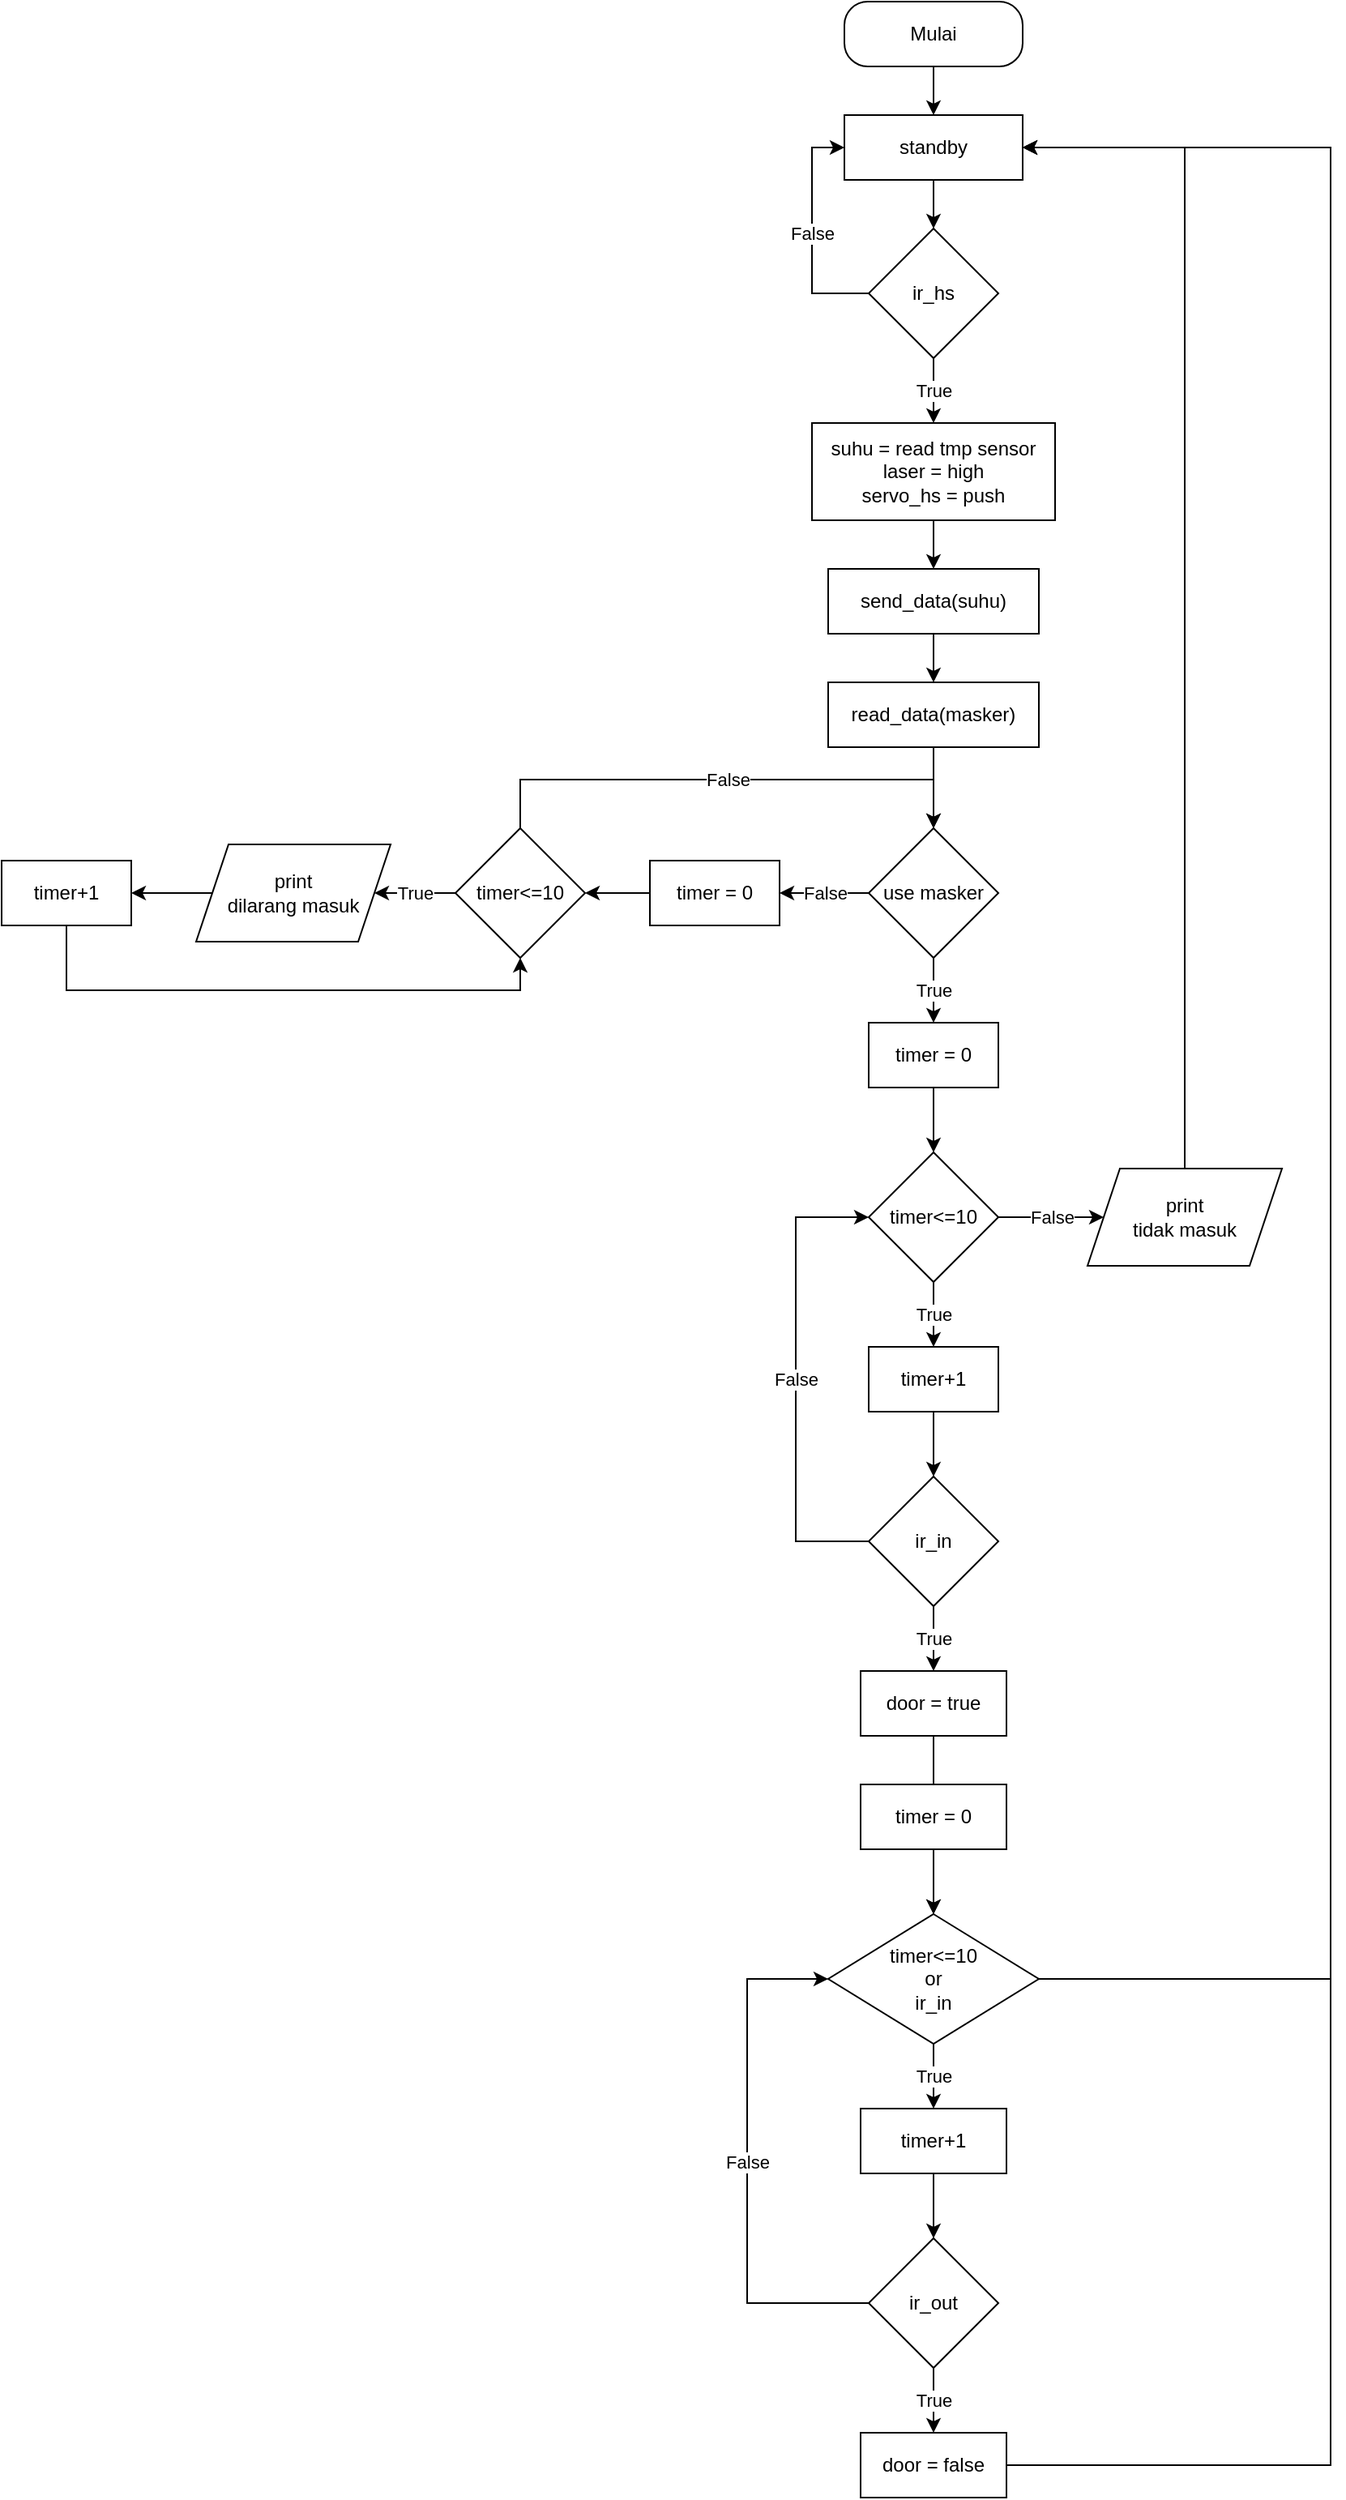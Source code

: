 <mxfile version="16.5.1" type="device"><diagram id="vxVmdWLvEp5hByVT1CUK" name="Page-1"><mxGraphModel dx="1888" dy="641" grid="1" gridSize="10" guides="1" tooltips="1" connect="1" arrows="1" fold="1" page="1" pageScale="1" pageWidth="850" pageHeight="1100" math="0" shadow="0"><root><mxCell id="0"/><mxCell id="1" parent="0"/><mxCell id="doK7ji79Xu9PYvUGI5fy-7" style="edgeStyle=orthogonalEdgeStyle;rounded=0;orthogonalLoop=1;jettySize=auto;html=1;exitX=0.5;exitY=1;exitDx=0;exitDy=0;entryX=0.5;entryY=0;entryDx=0;entryDy=0;" edge="1" parent="1" source="doK7ji79Xu9PYvUGI5fy-1" target="doK7ji79Xu9PYvUGI5fy-2"><mxGeometry relative="1" as="geometry"/></mxCell><mxCell id="doK7ji79Xu9PYvUGI5fy-1" value="Mulai" style="rounded=1;whiteSpace=wrap;html=1;arcSize=36;" vertex="1" parent="1"><mxGeometry x="370" y="40" width="110" height="40" as="geometry"/></mxCell><mxCell id="doK7ji79Xu9PYvUGI5fy-8" style="edgeStyle=orthogonalEdgeStyle;rounded=0;orthogonalLoop=1;jettySize=auto;html=1;exitX=0.5;exitY=1;exitDx=0;exitDy=0;entryX=0.5;entryY=0;entryDx=0;entryDy=0;" edge="1" parent="1" source="doK7ji79Xu9PYvUGI5fy-2" target="doK7ji79Xu9PYvUGI5fy-3"><mxGeometry relative="1" as="geometry"/></mxCell><mxCell id="doK7ji79Xu9PYvUGI5fy-2" value="standby" style="rounded=0;whiteSpace=wrap;html=1;" vertex="1" parent="1"><mxGeometry x="370" y="110" width="110" height="40" as="geometry"/></mxCell><mxCell id="doK7ji79Xu9PYvUGI5fy-9" value="True" style="edgeStyle=orthogonalEdgeStyle;rounded=0;orthogonalLoop=1;jettySize=auto;html=1;exitX=0.5;exitY=1;exitDx=0;exitDy=0;entryX=0.5;entryY=0;entryDx=0;entryDy=0;" edge="1" parent="1" source="doK7ji79Xu9PYvUGI5fy-3" target="doK7ji79Xu9PYvUGI5fy-4"><mxGeometry relative="1" as="geometry"/></mxCell><mxCell id="doK7ji79Xu9PYvUGI5fy-10" value="False" style="edgeStyle=orthogonalEdgeStyle;rounded=0;orthogonalLoop=1;jettySize=auto;html=1;exitX=0;exitY=0.5;exitDx=0;exitDy=0;entryX=0;entryY=0.5;entryDx=0;entryDy=0;" edge="1" parent="1" source="doK7ji79Xu9PYvUGI5fy-3" target="doK7ji79Xu9PYvUGI5fy-2"><mxGeometry relative="1" as="geometry"/></mxCell><mxCell id="doK7ji79Xu9PYvUGI5fy-3" value="ir_hs" style="rhombus;whiteSpace=wrap;html=1;" vertex="1" parent="1"><mxGeometry x="385" y="180" width="80" height="80" as="geometry"/></mxCell><mxCell id="doK7ji79Xu9PYvUGI5fy-11" style="edgeStyle=orthogonalEdgeStyle;rounded=0;orthogonalLoop=1;jettySize=auto;html=1;exitX=0.5;exitY=1;exitDx=0;exitDy=0;entryX=0.5;entryY=0;entryDx=0;entryDy=0;" edge="1" parent="1" source="doK7ji79Xu9PYvUGI5fy-4" target="doK7ji79Xu9PYvUGI5fy-5"><mxGeometry relative="1" as="geometry"/></mxCell><mxCell id="doK7ji79Xu9PYvUGI5fy-4" value="suhu = read tmp sensor&lt;br&gt;laser = high&lt;br&gt;servo_hs = push" style="rounded=0;whiteSpace=wrap;html=1;" vertex="1" parent="1"><mxGeometry x="350" y="300" width="150" height="60" as="geometry"/></mxCell><mxCell id="doK7ji79Xu9PYvUGI5fy-13" value="" style="edgeStyle=orthogonalEdgeStyle;rounded=0;orthogonalLoop=1;jettySize=auto;html=1;" edge="1" parent="1" source="doK7ji79Xu9PYvUGI5fy-5" target="doK7ji79Xu9PYvUGI5fy-12"><mxGeometry relative="1" as="geometry"/></mxCell><mxCell id="doK7ji79Xu9PYvUGI5fy-5" value="send_data(suhu)" style="rounded=0;whiteSpace=wrap;html=1;" vertex="1" parent="1"><mxGeometry x="360" y="390" width="130" height="40" as="geometry"/></mxCell><mxCell id="doK7ji79Xu9PYvUGI5fy-15" value="" style="edgeStyle=orthogonalEdgeStyle;rounded=0;orthogonalLoop=1;jettySize=auto;html=1;" edge="1" parent="1" source="doK7ji79Xu9PYvUGI5fy-12" target="doK7ji79Xu9PYvUGI5fy-14"><mxGeometry relative="1" as="geometry"/></mxCell><mxCell id="doK7ji79Xu9PYvUGI5fy-12" value="read_data(masker)" style="rounded=0;whiteSpace=wrap;html=1;" vertex="1" parent="1"><mxGeometry x="360" y="460" width="130" height="40" as="geometry"/></mxCell><mxCell id="doK7ji79Xu9PYvUGI5fy-21" value="False" style="edgeStyle=orthogonalEdgeStyle;rounded=0;orthogonalLoop=1;jettySize=auto;html=1;" edge="1" parent="1" source="doK7ji79Xu9PYvUGI5fy-14" target="doK7ji79Xu9PYvUGI5fy-19"><mxGeometry relative="1" as="geometry"/></mxCell><mxCell id="doK7ji79Xu9PYvUGI5fy-34" value="True" style="edgeStyle=orthogonalEdgeStyle;rounded=0;orthogonalLoop=1;jettySize=auto;html=1;" edge="1" parent="1" source="doK7ji79Xu9PYvUGI5fy-14" target="doK7ji79Xu9PYvUGI5fy-33"><mxGeometry relative="1" as="geometry"/></mxCell><mxCell id="doK7ji79Xu9PYvUGI5fy-14" value="use masker" style="rhombus;whiteSpace=wrap;html=1;" vertex="1" parent="1"><mxGeometry x="385" y="550" width="80" height="80" as="geometry"/></mxCell><mxCell id="doK7ji79Xu9PYvUGI5fy-31" value="True" style="edgeStyle=orthogonalEdgeStyle;rounded=0;orthogonalLoop=1;jettySize=auto;html=1;" edge="1" parent="1" source="doK7ji79Xu9PYvUGI5fy-16" target="doK7ji79Xu9PYvUGI5fy-29"><mxGeometry relative="1" as="geometry"/></mxCell><mxCell id="doK7ji79Xu9PYvUGI5fy-38" value="False" style="edgeStyle=orthogonalEdgeStyle;rounded=0;orthogonalLoop=1;jettySize=auto;html=1;exitX=0;exitY=0.5;exitDx=0;exitDy=0;entryX=0;entryY=0.5;entryDx=0;entryDy=0;" edge="1" parent="1" source="doK7ji79Xu9PYvUGI5fy-16" target="doK7ji79Xu9PYvUGI5fy-36"><mxGeometry relative="1" as="geometry"><Array as="points"><mxPoint x="340" y="990"/><mxPoint x="340" y="790"/></Array></mxGeometry></mxCell><mxCell id="doK7ji79Xu9PYvUGI5fy-16" value="ir_in" style="rhombus;whiteSpace=wrap;html=1;" vertex="1" parent="1"><mxGeometry x="385" y="950" width="80" height="80" as="geometry"/></mxCell><mxCell id="doK7ji79Xu9PYvUGI5fy-27" value="" style="edgeStyle=orthogonalEdgeStyle;rounded=0;orthogonalLoop=1;jettySize=auto;html=1;" edge="1" parent="1" source="doK7ji79Xu9PYvUGI5fy-18" target="doK7ji79Xu9PYvUGI5fy-20"><mxGeometry relative="1" as="geometry"/></mxCell><mxCell id="doK7ji79Xu9PYvUGI5fy-18" value="print&lt;br&gt;dilarang masuk" style="shape=parallelogram;perimeter=parallelogramPerimeter;whiteSpace=wrap;html=1;fixedSize=1;" vertex="1" parent="1"><mxGeometry x="-30" y="560" width="120" height="60" as="geometry"/></mxCell><mxCell id="doK7ji79Xu9PYvUGI5fy-24" value="" style="edgeStyle=orthogonalEdgeStyle;rounded=0;orthogonalLoop=1;jettySize=auto;html=1;" edge="1" parent="1" source="doK7ji79Xu9PYvUGI5fy-19" target="doK7ji79Xu9PYvUGI5fy-23"><mxGeometry relative="1" as="geometry"/></mxCell><mxCell id="doK7ji79Xu9PYvUGI5fy-19" value="timer = 0" style="rounded=0;whiteSpace=wrap;html=1;" vertex="1" parent="1"><mxGeometry x="250" y="570" width="80" height="40" as="geometry"/></mxCell><mxCell id="doK7ji79Xu9PYvUGI5fy-28" style="edgeStyle=orthogonalEdgeStyle;rounded=0;orthogonalLoop=1;jettySize=auto;html=1;exitX=0.5;exitY=1;exitDx=0;exitDy=0;entryX=0.5;entryY=1;entryDx=0;entryDy=0;" edge="1" parent="1" source="doK7ji79Xu9PYvUGI5fy-20" target="doK7ji79Xu9PYvUGI5fy-23"><mxGeometry relative="1" as="geometry"><Array as="points"><mxPoint x="-110" y="650"/><mxPoint x="170" y="650"/></Array></mxGeometry></mxCell><mxCell id="doK7ji79Xu9PYvUGI5fy-20" value="timer+1" style="rounded=0;whiteSpace=wrap;html=1;" vertex="1" parent="1"><mxGeometry x="-150" y="570" width="80" height="40" as="geometry"/></mxCell><mxCell id="doK7ji79Xu9PYvUGI5fy-25" value="True" style="edgeStyle=orthogonalEdgeStyle;rounded=0;orthogonalLoop=1;jettySize=auto;html=1;" edge="1" parent="1" source="doK7ji79Xu9PYvUGI5fy-23" target="doK7ji79Xu9PYvUGI5fy-18"><mxGeometry relative="1" as="geometry"/></mxCell><mxCell id="doK7ji79Xu9PYvUGI5fy-26" value="False" style="edgeStyle=orthogonalEdgeStyle;rounded=0;orthogonalLoop=1;jettySize=auto;html=1;exitX=0.5;exitY=0;exitDx=0;exitDy=0;entryX=0.5;entryY=0;entryDx=0;entryDy=0;" edge="1" parent="1" source="doK7ji79Xu9PYvUGI5fy-23" target="doK7ji79Xu9PYvUGI5fy-14"><mxGeometry relative="1" as="geometry"><Array as="points"><mxPoint x="170" y="520"/><mxPoint x="425" y="520"/></Array></mxGeometry></mxCell><mxCell id="doK7ji79Xu9PYvUGI5fy-23" value="timer&amp;lt;=10" style="rhombus;whiteSpace=wrap;html=1;" vertex="1" parent="1"><mxGeometry x="130" y="550" width="80" height="80" as="geometry"/></mxCell><mxCell id="doK7ji79Xu9PYvUGI5fy-53" value="" style="edgeStyle=orthogonalEdgeStyle;rounded=0;orthogonalLoop=1;jettySize=auto;html=1;" edge="1" parent="1" source="doK7ji79Xu9PYvUGI5fy-29" target="doK7ji79Xu9PYvUGI5fy-51"><mxGeometry relative="1" as="geometry"/></mxCell><mxCell id="doK7ji79Xu9PYvUGI5fy-29" value="door = true" style="rounded=0;whiteSpace=wrap;html=1;" vertex="1" parent="1"><mxGeometry x="380" y="1070" width="90" height="40" as="geometry"/></mxCell><mxCell id="doK7ji79Xu9PYvUGI5fy-37" value="" style="edgeStyle=orthogonalEdgeStyle;rounded=0;orthogonalLoop=1;jettySize=auto;html=1;" edge="1" parent="1" source="doK7ji79Xu9PYvUGI5fy-33" target="doK7ji79Xu9PYvUGI5fy-36"><mxGeometry relative="1" as="geometry"/></mxCell><mxCell id="doK7ji79Xu9PYvUGI5fy-33" value="timer = 0" style="rounded=0;whiteSpace=wrap;html=1;" vertex="1" parent="1"><mxGeometry x="385" y="670" width="80" height="40" as="geometry"/></mxCell><mxCell id="doK7ji79Xu9PYvUGI5fy-46" value="False" style="edgeStyle=orthogonalEdgeStyle;rounded=0;orthogonalLoop=1;jettySize=auto;html=1;" edge="1" parent="1" source="doK7ji79Xu9PYvUGI5fy-36" target="doK7ji79Xu9PYvUGI5fy-43"><mxGeometry relative="1" as="geometry"/></mxCell><mxCell id="doK7ji79Xu9PYvUGI5fy-55" value="True" style="edgeStyle=orthogonalEdgeStyle;rounded=0;orthogonalLoop=1;jettySize=auto;html=1;" edge="1" parent="1" source="doK7ji79Xu9PYvUGI5fy-36" target="doK7ji79Xu9PYvUGI5fy-54"><mxGeometry relative="1" as="geometry"/></mxCell><mxCell id="doK7ji79Xu9PYvUGI5fy-36" value="timer&amp;lt;=10" style="rhombus;whiteSpace=wrap;html=1;" vertex="1" parent="1"><mxGeometry x="385" y="750" width="80" height="80" as="geometry"/></mxCell><mxCell id="doK7ji79Xu9PYvUGI5fy-45" style="edgeStyle=orthogonalEdgeStyle;rounded=0;orthogonalLoop=1;jettySize=auto;html=1;exitX=0.5;exitY=0;exitDx=0;exitDy=0;entryX=1;entryY=0.5;entryDx=0;entryDy=0;" edge="1" parent="1" source="doK7ji79Xu9PYvUGI5fy-43" target="doK7ji79Xu9PYvUGI5fy-2"><mxGeometry relative="1" as="geometry"/></mxCell><mxCell id="doK7ji79Xu9PYvUGI5fy-43" value="print&lt;br&gt;tidak masuk" style="shape=parallelogram;perimeter=parallelogramPerimeter;whiteSpace=wrap;html=1;fixedSize=1;" vertex="1" parent="1"><mxGeometry x="520" y="760" width="120" height="60" as="geometry"/></mxCell><mxCell id="doK7ji79Xu9PYvUGI5fy-62" value="True" style="edgeStyle=orthogonalEdgeStyle;rounded=0;orthogonalLoop=1;jettySize=auto;html=1;" edge="1" parent="1" source="doK7ji79Xu9PYvUGI5fy-47" target="doK7ji79Xu9PYvUGI5fy-61"><mxGeometry relative="1" as="geometry"/></mxCell><mxCell id="doK7ji79Xu9PYvUGI5fy-64" value="False" style="edgeStyle=orthogonalEdgeStyle;rounded=0;orthogonalLoop=1;jettySize=auto;html=1;exitX=0;exitY=0.5;exitDx=0;exitDy=0;entryX=0;entryY=0.5;entryDx=0;entryDy=0;" edge="1" parent="1" source="doK7ji79Xu9PYvUGI5fy-47" target="doK7ji79Xu9PYvUGI5fy-51"><mxGeometry relative="1" as="geometry"><Array as="points"><mxPoint x="310" y="1460"/><mxPoint x="310" y="1260"/></Array></mxGeometry></mxCell><mxCell id="doK7ji79Xu9PYvUGI5fy-47" value="ir_out" style="rhombus;whiteSpace=wrap;html=1;" vertex="1" parent="1"><mxGeometry x="385" y="1420" width="80" height="80" as="geometry"/></mxCell><mxCell id="doK7ji79Xu9PYvUGI5fy-48" value="" style="edgeStyle=orthogonalEdgeStyle;rounded=0;orthogonalLoop=1;jettySize=auto;html=1;" edge="1" parent="1" source="doK7ji79Xu9PYvUGI5fy-49" target="doK7ji79Xu9PYvUGI5fy-51"><mxGeometry relative="1" as="geometry"/></mxCell><mxCell id="doK7ji79Xu9PYvUGI5fy-49" value="timer = 0" style="rounded=0;whiteSpace=wrap;html=1;" vertex="1" parent="1"><mxGeometry x="380" y="1140" width="90" height="40" as="geometry"/></mxCell><mxCell id="doK7ji79Xu9PYvUGI5fy-59" value="True" style="edgeStyle=orthogonalEdgeStyle;rounded=0;orthogonalLoop=1;jettySize=auto;html=1;" edge="1" parent="1" source="doK7ji79Xu9PYvUGI5fy-51" target="doK7ji79Xu9PYvUGI5fy-57"><mxGeometry relative="1" as="geometry"/></mxCell><mxCell id="doK7ji79Xu9PYvUGI5fy-66" style="edgeStyle=orthogonalEdgeStyle;rounded=0;orthogonalLoop=1;jettySize=auto;html=1;exitX=1;exitY=0.5;exitDx=0;exitDy=0;entryX=1;entryY=0.5;entryDx=0;entryDy=0;" edge="1" parent="1" source="doK7ji79Xu9PYvUGI5fy-51" target="doK7ji79Xu9PYvUGI5fy-2"><mxGeometry relative="1" as="geometry"><Array as="points"><mxPoint x="670" y="1260"/><mxPoint x="670" y="130"/></Array></mxGeometry></mxCell><mxCell id="doK7ji79Xu9PYvUGI5fy-51" value="timer&amp;lt;=10&lt;br&gt;or&lt;br&gt;ir_in" style="rhombus;whiteSpace=wrap;html=1;" vertex="1" parent="1"><mxGeometry x="360" y="1220" width="130" height="80" as="geometry"/></mxCell><mxCell id="doK7ji79Xu9PYvUGI5fy-56" value="" style="edgeStyle=orthogonalEdgeStyle;rounded=0;orthogonalLoop=1;jettySize=auto;html=1;" edge="1" parent="1" source="doK7ji79Xu9PYvUGI5fy-54" target="doK7ji79Xu9PYvUGI5fy-16"><mxGeometry relative="1" as="geometry"/></mxCell><mxCell id="doK7ji79Xu9PYvUGI5fy-54" value="timer+1" style="rounded=0;whiteSpace=wrap;html=1;" vertex="1" parent="1"><mxGeometry x="385" y="870" width="80" height="40" as="geometry"/></mxCell><mxCell id="doK7ji79Xu9PYvUGI5fy-60" value="" style="edgeStyle=orthogonalEdgeStyle;rounded=0;orthogonalLoop=1;jettySize=auto;html=1;" edge="1" parent="1" source="doK7ji79Xu9PYvUGI5fy-57" target="doK7ji79Xu9PYvUGI5fy-47"><mxGeometry relative="1" as="geometry"/></mxCell><mxCell id="doK7ji79Xu9PYvUGI5fy-57" value="timer+1" style="rounded=0;whiteSpace=wrap;html=1;" vertex="1" parent="1"><mxGeometry x="380" y="1340" width="90" height="40" as="geometry"/></mxCell><mxCell id="doK7ji79Xu9PYvUGI5fy-67" style="edgeStyle=orthogonalEdgeStyle;rounded=0;orthogonalLoop=1;jettySize=auto;html=1;exitX=1;exitY=0.5;exitDx=0;exitDy=0;entryX=1;entryY=0.5;entryDx=0;entryDy=0;" edge="1" parent="1" source="doK7ji79Xu9PYvUGI5fy-61" target="doK7ji79Xu9PYvUGI5fy-2"><mxGeometry relative="1" as="geometry"><Array as="points"><mxPoint x="670" y="1560"/><mxPoint x="670" y="130"/></Array></mxGeometry></mxCell><mxCell id="doK7ji79Xu9PYvUGI5fy-61" value="door = false" style="rounded=0;whiteSpace=wrap;html=1;" vertex="1" parent="1"><mxGeometry x="380" y="1540" width="90" height="40" as="geometry"/></mxCell></root></mxGraphModel></diagram></mxfile>
